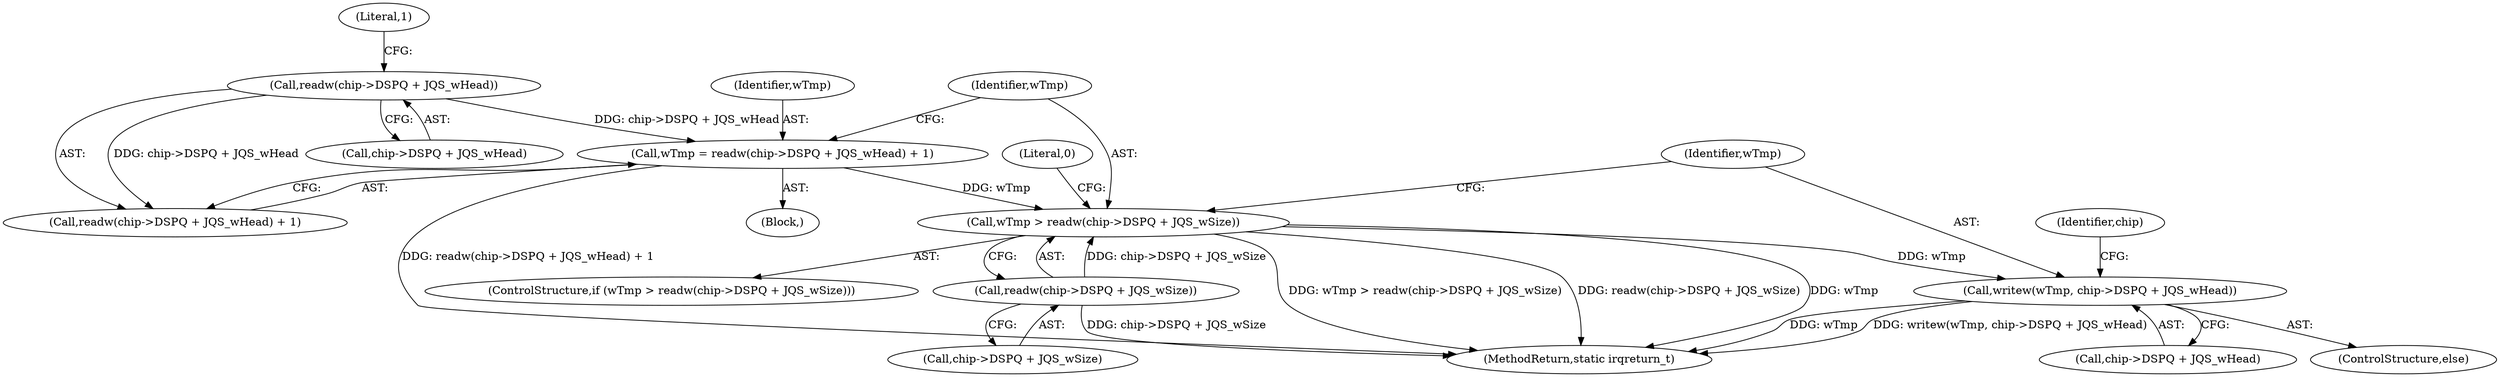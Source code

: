 digraph "1_linux_20e2b791796bd68816fa115f12be5320de2b8021_0@API" {
"1000176" [label="(Call,writew(wTmp, chip->DSPQ + JQS_wHead))"];
"1000160" [label="(Call,wTmp > readw(chip->DSPQ + JQS_wSize))"];
"1000149" [label="(Call,wTmp = readw(chip->DSPQ + JQS_wHead) + 1)"];
"1000152" [label="(Call,readw(chip->DSPQ + JQS_wHead))"];
"1000162" [label="(Call,readw(chip->DSPQ + JQS_wSize))"];
"1000161" [label="(Identifier,wTmp)"];
"1000151" [label="(Call,readw(chip->DSPQ + JQS_wHead) + 1)"];
"1000159" [label="(ControlStructure,if (wTmp > readw(chip->DSPQ + JQS_wSize)))"];
"1000152" [label="(Call,readw(chip->DSPQ + JQS_wHead))"];
"1000150" [label="(Identifier,wTmp)"];
"1000177" [label="(Identifier,wTmp)"];
"1000153" [label="(Call,chip->DSPQ + JQS_wHead)"];
"1000158" [label="(Literal,1)"];
"1000125" [label="(Identifier,chip)"];
"1000175" [label="(ControlStructure,else)"];
"1000176" [label="(Call,writew(wTmp, chip->DSPQ + JQS_wHead))"];
"1000162" [label="(Call,readw(chip->DSPQ + JQS_wSize))"];
"1000149" [label="(Call,wTmp = readw(chip->DSPQ + JQS_wHead) + 1)"];
"1000178" [label="(Call,chip->DSPQ + JQS_wHead)"];
"1000134" [label="(Block,)"];
"1000160" [label="(Call,wTmp > readw(chip->DSPQ + JQS_wSize))"];
"1000169" [label="(Literal,0)"];
"1000191" [label="(MethodReturn,static irqreturn_t)"];
"1000163" [label="(Call,chip->DSPQ + JQS_wSize)"];
"1000176" -> "1000175"  [label="AST: "];
"1000176" -> "1000178"  [label="CFG: "];
"1000177" -> "1000176"  [label="AST: "];
"1000178" -> "1000176"  [label="AST: "];
"1000125" -> "1000176"  [label="CFG: "];
"1000176" -> "1000191"  [label="DDG: wTmp"];
"1000176" -> "1000191"  [label="DDG: writew(wTmp, chip->DSPQ + JQS_wHead)"];
"1000160" -> "1000176"  [label="DDG: wTmp"];
"1000160" -> "1000159"  [label="AST: "];
"1000160" -> "1000162"  [label="CFG: "];
"1000161" -> "1000160"  [label="AST: "];
"1000162" -> "1000160"  [label="AST: "];
"1000169" -> "1000160"  [label="CFG: "];
"1000177" -> "1000160"  [label="CFG: "];
"1000160" -> "1000191"  [label="DDG: wTmp > readw(chip->DSPQ + JQS_wSize)"];
"1000160" -> "1000191"  [label="DDG: readw(chip->DSPQ + JQS_wSize)"];
"1000160" -> "1000191"  [label="DDG: wTmp"];
"1000149" -> "1000160"  [label="DDG: wTmp"];
"1000162" -> "1000160"  [label="DDG: chip->DSPQ + JQS_wSize"];
"1000149" -> "1000134"  [label="AST: "];
"1000149" -> "1000151"  [label="CFG: "];
"1000150" -> "1000149"  [label="AST: "];
"1000151" -> "1000149"  [label="AST: "];
"1000161" -> "1000149"  [label="CFG: "];
"1000149" -> "1000191"  [label="DDG: readw(chip->DSPQ + JQS_wHead) + 1"];
"1000152" -> "1000149"  [label="DDG: chip->DSPQ + JQS_wHead"];
"1000152" -> "1000151"  [label="AST: "];
"1000152" -> "1000153"  [label="CFG: "];
"1000153" -> "1000152"  [label="AST: "];
"1000158" -> "1000152"  [label="CFG: "];
"1000152" -> "1000151"  [label="DDG: chip->DSPQ + JQS_wHead"];
"1000162" -> "1000163"  [label="CFG: "];
"1000163" -> "1000162"  [label="AST: "];
"1000162" -> "1000191"  [label="DDG: chip->DSPQ + JQS_wSize"];
}
